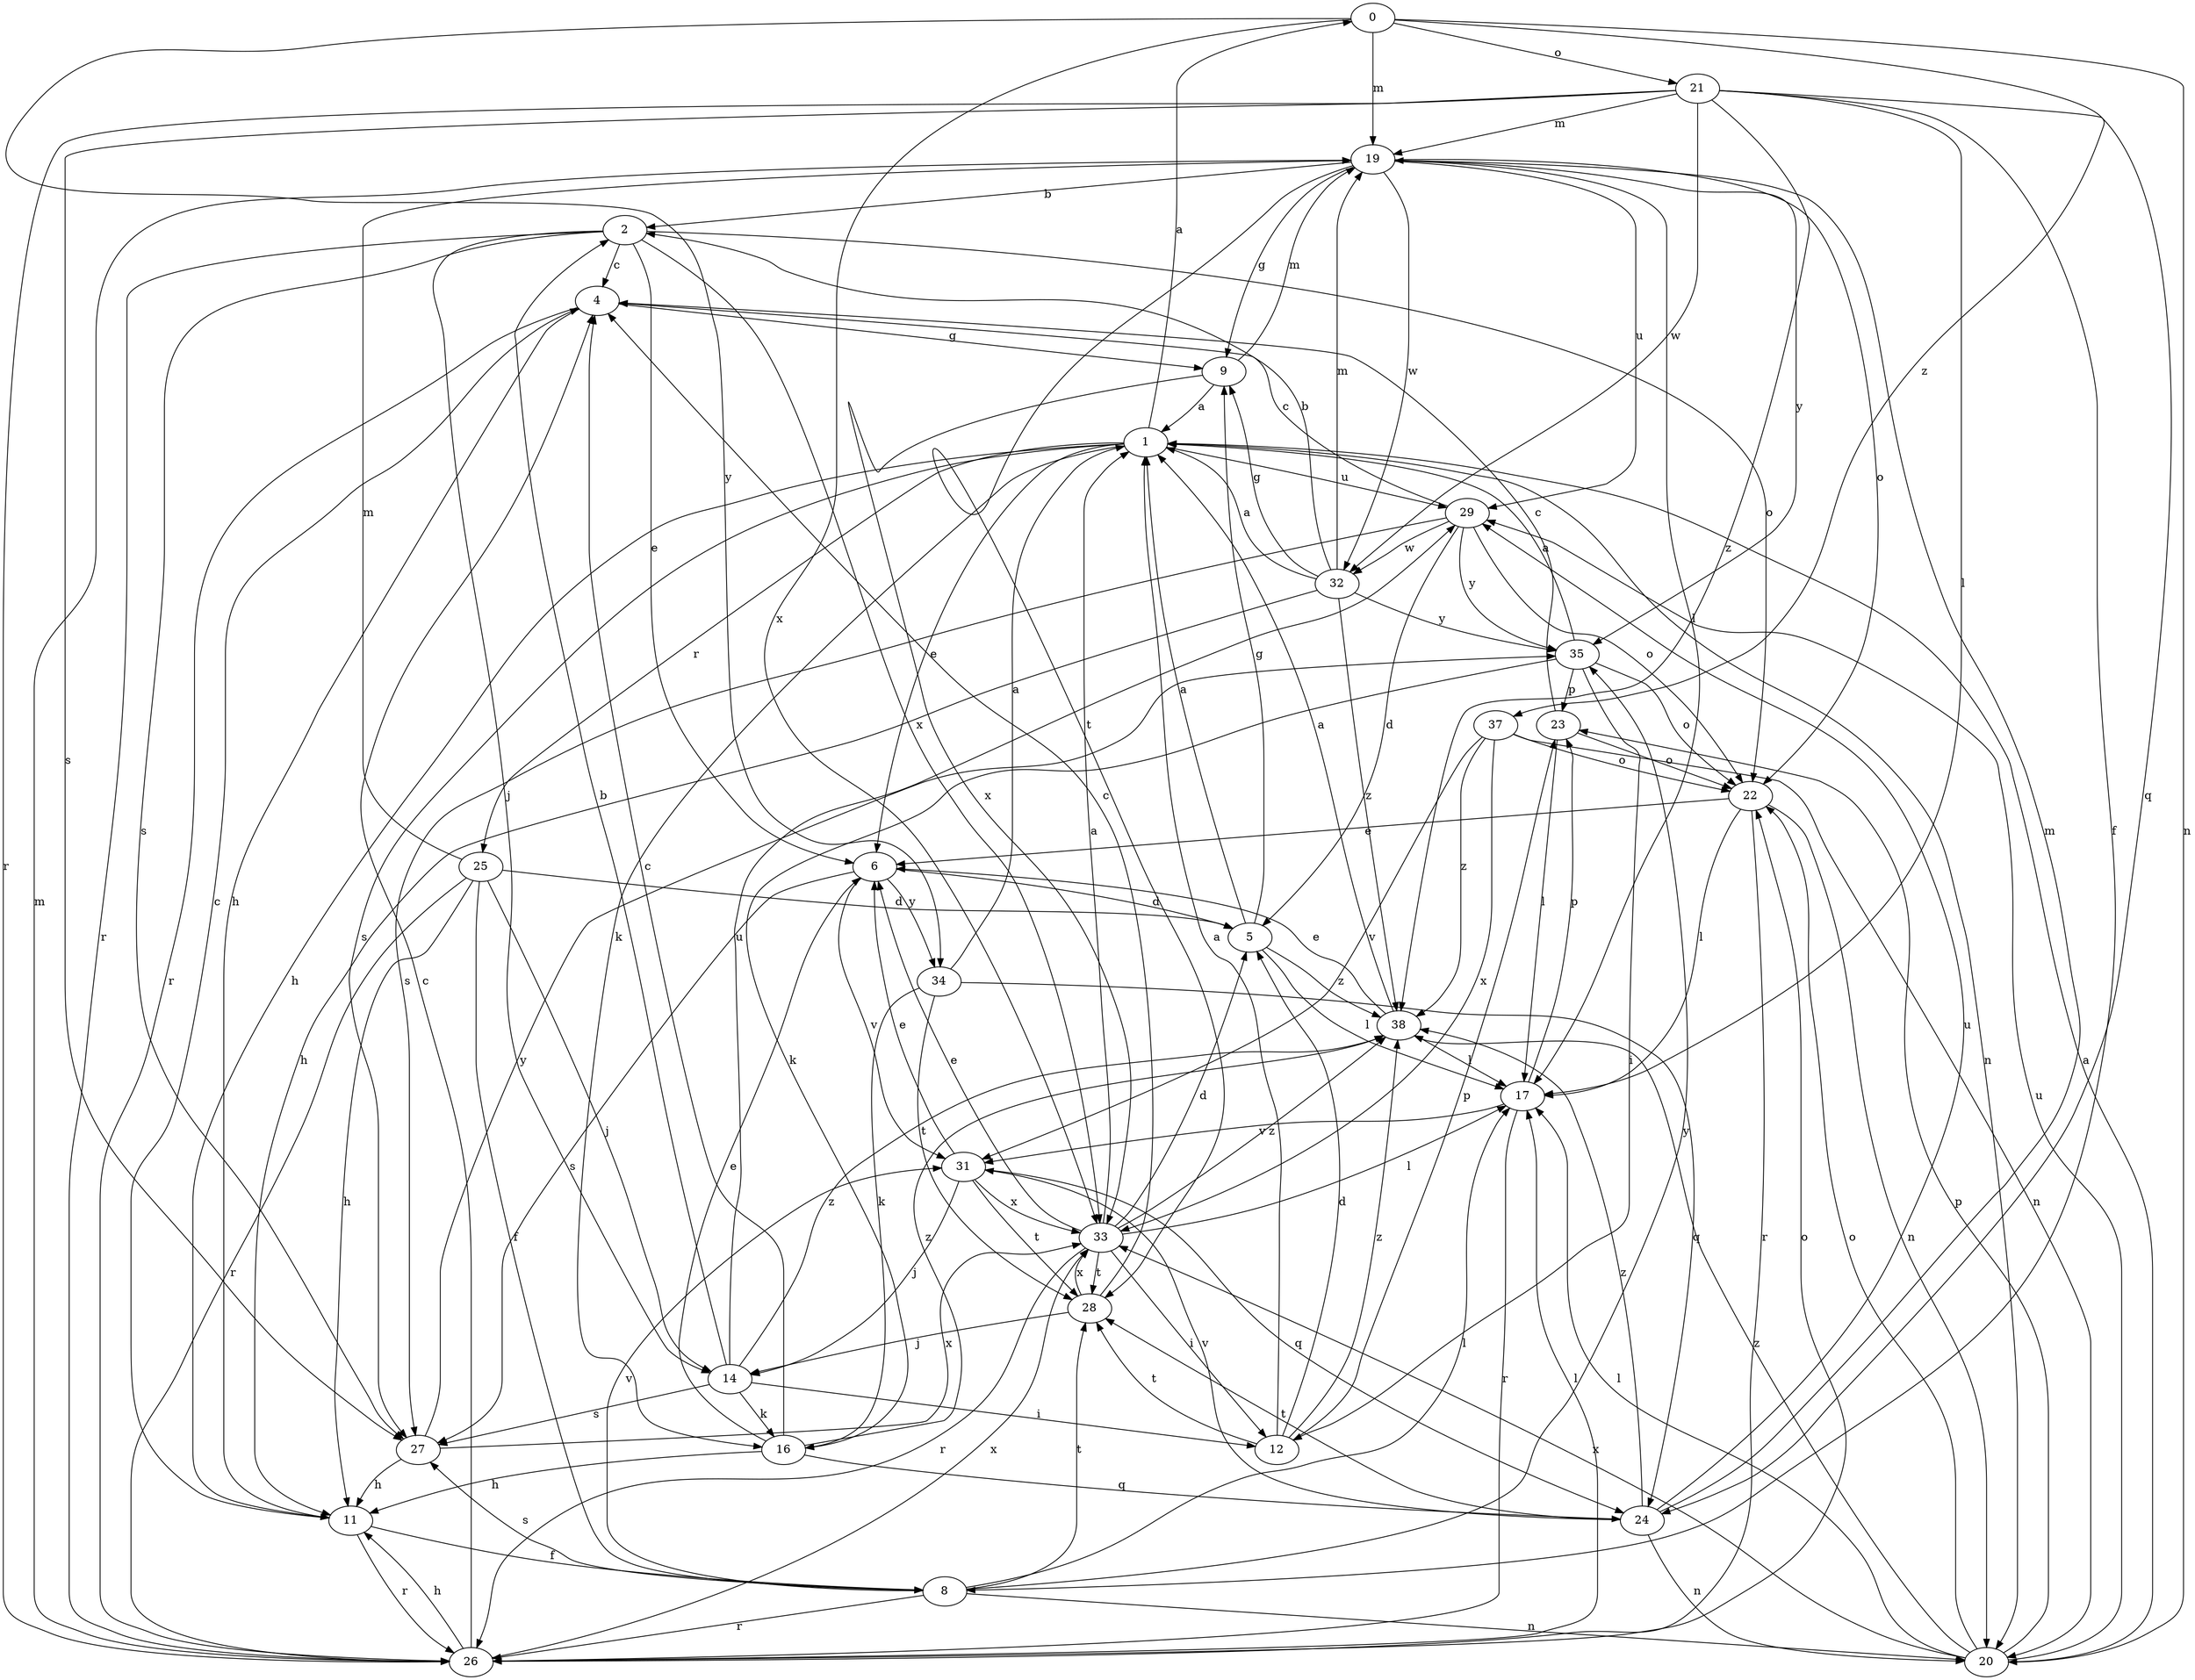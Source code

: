 strict digraph  {
0;
1;
2;
4;
5;
6;
8;
9;
11;
12;
14;
16;
17;
19;
20;
21;
22;
23;
24;
25;
26;
27;
28;
29;
31;
32;
33;
34;
35;
37;
38;
0 -> 19  [label=m];
0 -> 20  [label=n];
0 -> 21  [label=o];
0 -> 33  [label=x];
0 -> 34  [label=y];
0 -> 37  [label=z];
1 -> 0  [label=a];
1 -> 6  [label=e];
1 -> 11  [label=h];
1 -> 16  [label=k];
1 -> 20  [label=n];
1 -> 25  [label=r];
1 -> 27  [label=s];
1 -> 29  [label=u];
2 -> 4  [label=c];
2 -> 6  [label=e];
2 -> 14  [label=j];
2 -> 22  [label=o];
2 -> 26  [label=r];
2 -> 27  [label=s];
2 -> 33  [label=x];
4 -> 9  [label=g];
4 -> 11  [label=h];
4 -> 26  [label=r];
5 -> 1  [label=a];
5 -> 9  [label=g];
5 -> 17  [label=l];
5 -> 38  [label=z];
6 -> 5  [label=d];
6 -> 27  [label=s];
6 -> 31  [label=v];
6 -> 34  [label=y];
8 -> 17  [label=l];
8 -> 20  [label=n];
8 -> 26  [label=r];
8 -> 27  [label=s];
8 -> 28  [label=t];
8 -> 31  [label=v];
8 -> 35  [label=y];
9 -> 1  [label=a];
9 -> 19  [label=m];
9 -> 33  [label=x];
11 -> 4  [label=c];
11 -> 8  [label=f];
11 -> 26  [label=r];
12 -> 1  [label=a];
12 -> 5  [label=d];
12 -> 23  [label=p];
12 -> 28  [label=t];
12 -> 38  [label=z];
14 -> 2  [label=b];
14 -> 12  [label=i];
14 -> 16  [label=k];
14 -> 27  [label=s];
14 -> 29  [label=u];
14 -> 38  [label=z];
16 -> 4  [label=c];
16 -> 6  [label=e];
16 -> 11  [label=h];
16 -> 24  [label=q];
16 -> 38  [label=z];
17 -> 23  [label=p];
17 -> 26  [label=r];
17 -> 31  [label=v];
19 -> 2  [label=b];
19 -> 9  [label=g];
19 -> 17  [label=l];
19 -> 22  [label=o];
19 -> 28  [label=t];
19 -> 29  [label=u];
19 -> 32  [label=w];
19 -> 35  [label=y];
20 -> 1  [label=a];
20 -> 17  [label=l];
20 -> 22  [label=o];
20 -> 23  [label=p];
20 -> 29  [label=u];
20 -> 33  [label=x];
20 -> 38  [label=z];
21 -> 8  [label=f];
21 -> 17  [label=l];
21 -> 19  [label=m];
21 -> 24  [label=q];
21 -> 26  [label=r];
21 -> 27  [label=s];
21 -> 32  [label=w];
21 -> 38  [label=z];
22 -> 6  [label=e];
22 -> 17  [label=l];
22 -> 20  [label=n];
22 -> 26  [label=r];
23 -> 4  [label=c];
23 -> 17  [label=l];
23 -> 22  [label=o];
24 -> 19  [label=m];
24 -> 20  [label=n];
24 -> 28  [label=t];
24 -> 29  [label=u];
24 -> 31  [label=v];
24 -> 38  [label=z];
25 -> 5  [label=d];
25 -> 8  [label=f];
25 -> 11  [label=h];
25 -> 14  [label=j];
25 -> 19  [label=m];
25 -> 26  [label=r];
26 -> 4  [label=c];
26 -> 11  [label=h];
26 -> 17  [label=l];
26 -> 19  [label=m];
26 -> 22  [label=o];
26 -> 33  [label=x];
27 -> 11  [label=h];
27 -> 33  [label=x];
27 -> 35  [label=y];
28 -> 4  [label=c];
28 -> 14  [label=j];
28 -> 33  [label=x];
29 -> 4  [label=c];
29 -> 5  [label=d];
29 -> 22  [label=o];
29 -> 27  [label=s];
29 -> 32  [label=w];
29 -> 35  [label=y];
31 -> 6  [label=e];
31 -> 14  [label=j];
31 -> 24  [label=q];
31 -> 28  [label=t];
31 -> 33  [label=x];
32 -> 1  [label=a];
32 -> 2  [label=b];
32 -> 9  [label=g];
32 -> 11  [label=h];
32 -> 19  [label=m];
32 -> 35  [label=y];
32 -> 38  [label=z];
33 -> 1  [label=a];
33 -> 5  [label=d];
33 -> 6  [label=e];
33 -> 12  [label=i];
33 -> 17  [label=l];
33 -> 26  [label=r];
33 -> 28  [label=t];
33 -> 38  [label=z];
34 -> 1  [label=a];
34 -> 16  [label=k];
34 -> 24  [label=q];
34 -> 28  [label=t];
35 -> 1  [label=a];
35 -> 12  [label=i];
35 -> 16  [label=k];
35 -> 22  [label=o];
35 -> 23  [label=p];
37 -> 20  [label=n];
37 -> 22  [label=o];
37 -> 31  [label=v];
37 -> 33  [label=x];
37 -> 38  [label=z];
38 -> 1  [label=a];
38 -> 6  [label=e];
38 -> 17  [label=l];
}
